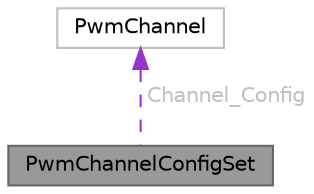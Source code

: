 digraph "PwmChannelConfigSet"
{
 // LATEX_PDF_SIZE
  bgcolor="transparent";
  edge [fontname=Helvetica,fontsize=10,labelfontname=Helvetica,labelfontsize=10];
  node [fontname=Helvetica,fontsize=10,shape=box,height=0.2,width=0.4];
  Node1 [id="Node000001",label="PwmChannelConfigSet",height=0.2,width=0.4,color="gray40", fillcolor="grey60", style="filled", fontcolor="black",tooltip=" "];
  Node2 -> Node1 [id="edge1_Node000001_Node000002",dir="back",color="darkorchid3",style="dashed",tooltip=" ",label=" Channel_Config",fontcolor="grey" ];
  Node2 [id="Node000002",label="PwmChannel",height=0.2,width=0.4,color="grey75", fillcolor="white", style="filled",URL="$struct_pwm_channel.html",tooltip=" "];
}
